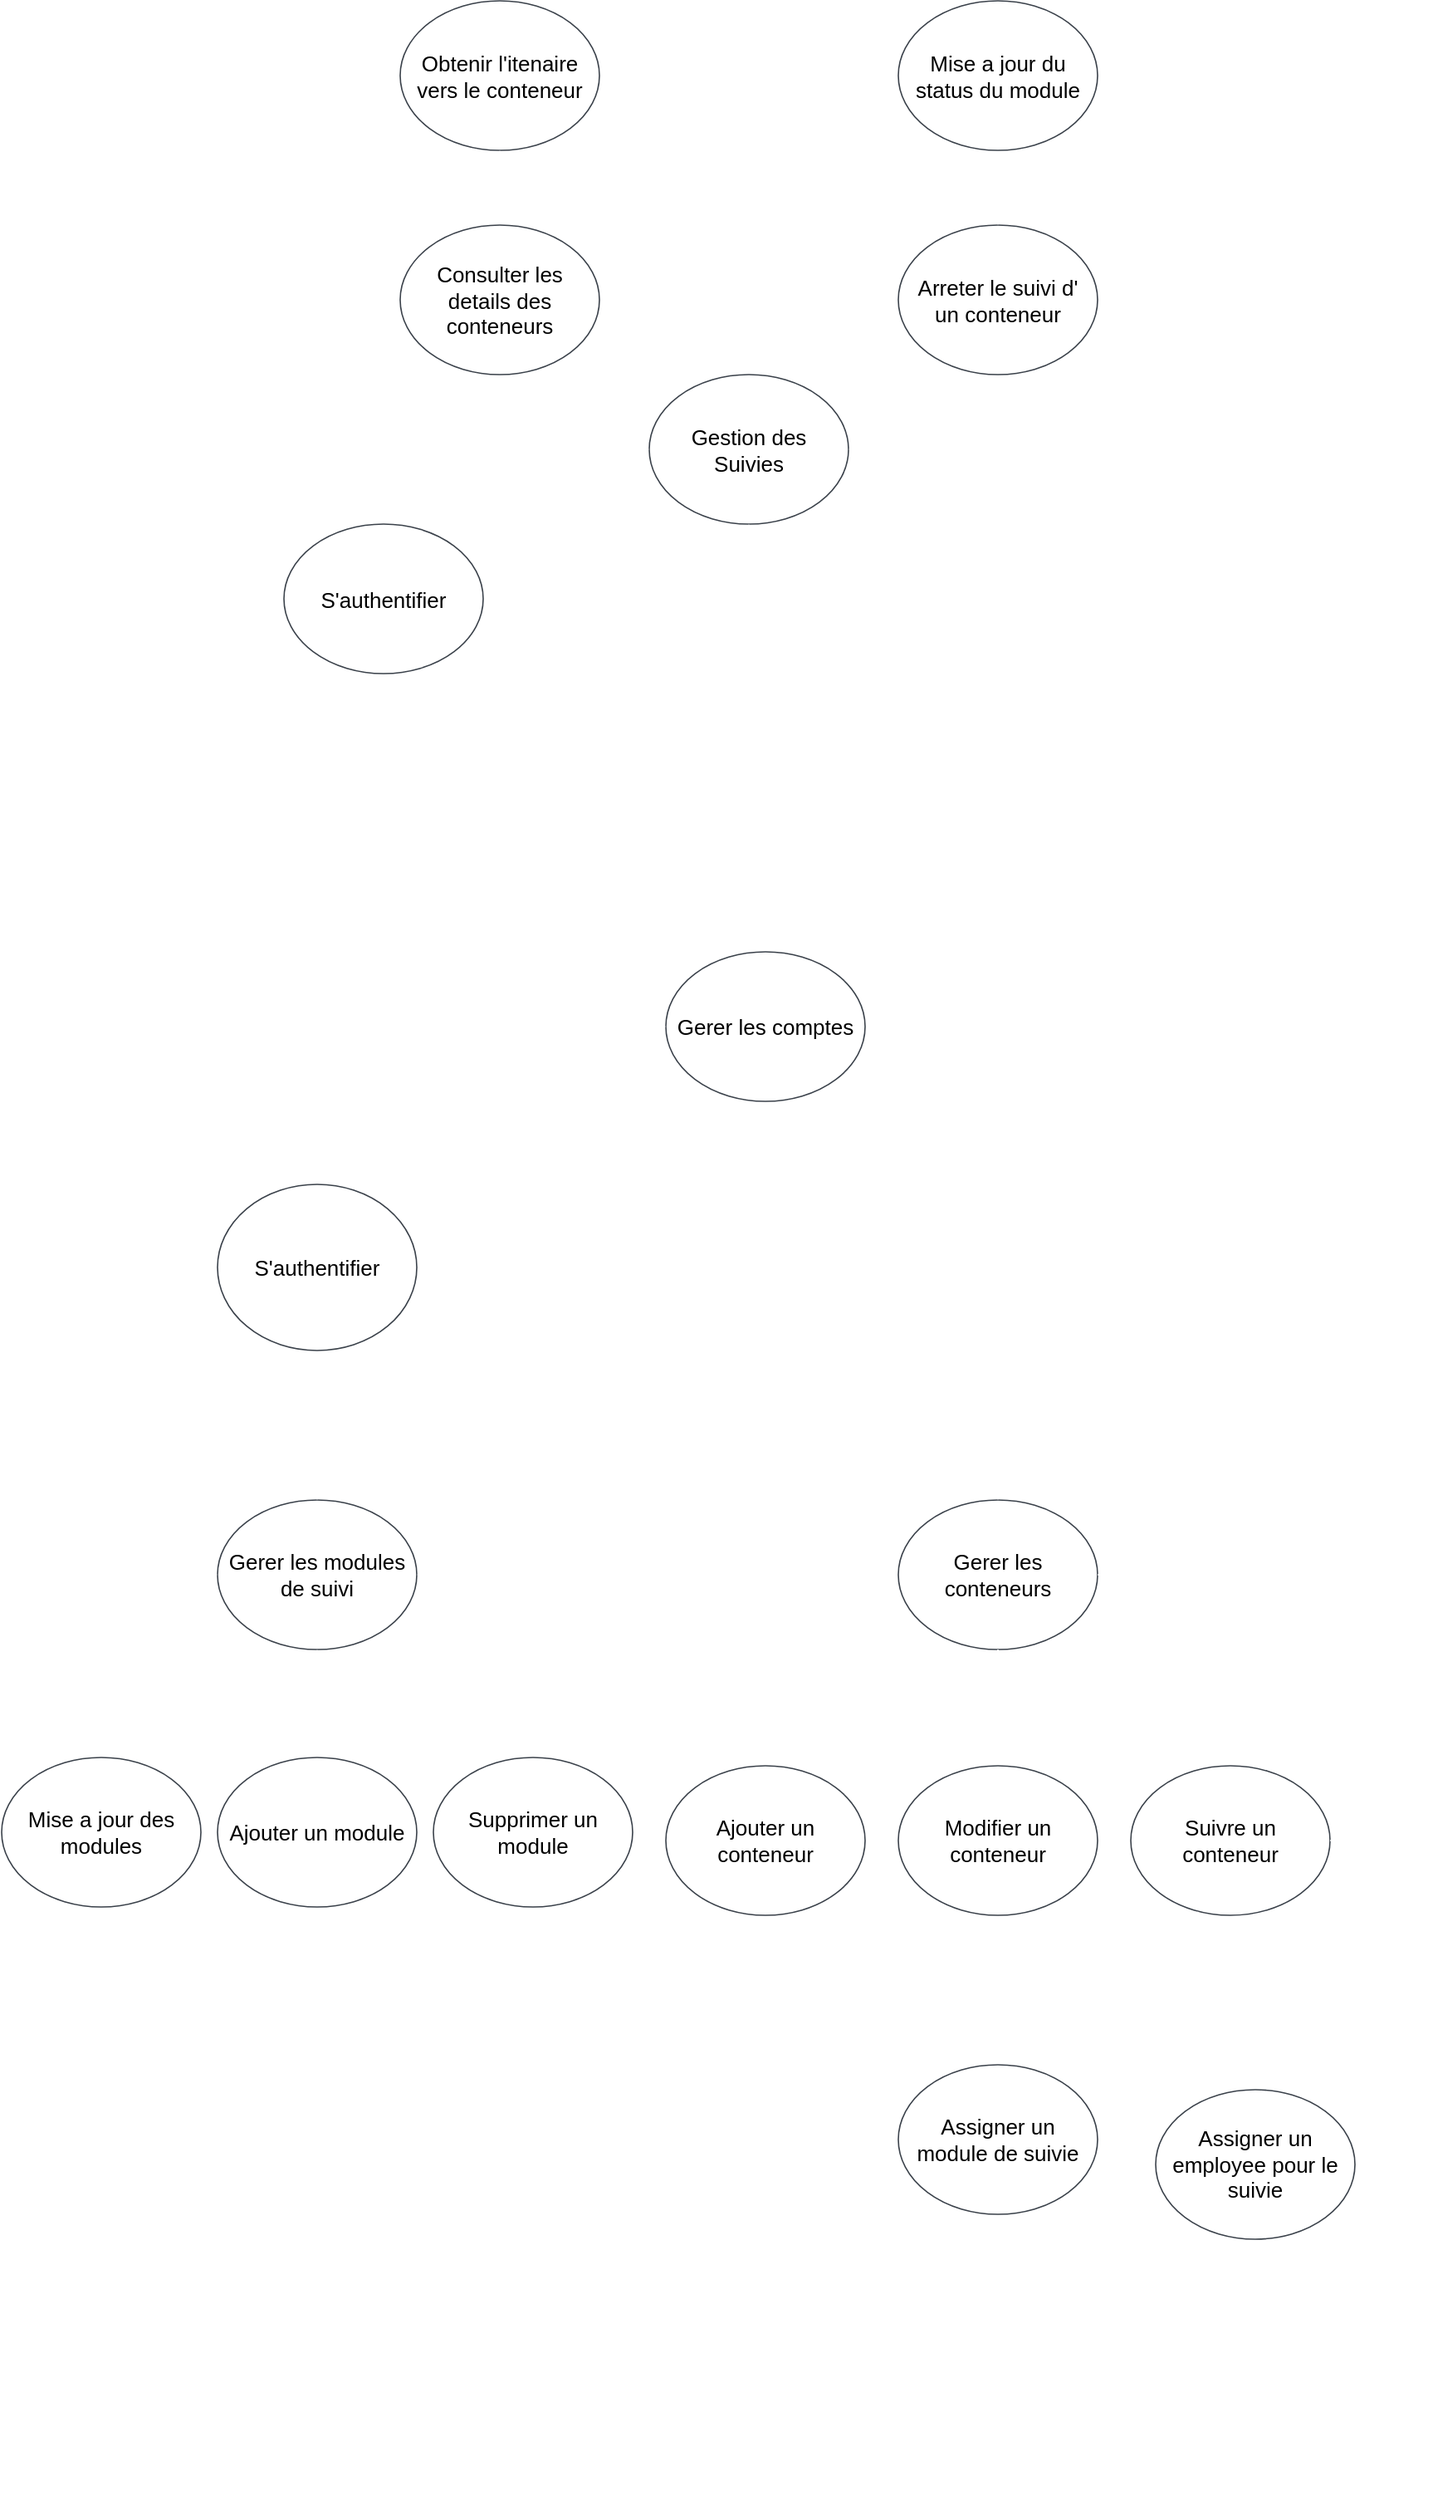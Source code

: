 <mxfile>
    <diagram id="3EtMpNawjj-bHfqPY-3U" name="Page-1">
        <mxGraphModel dx="1072" dy="568" grid="1" gridSize="10" guides="1" tooltips="1" connect="1" arrows="1" fold="1" page="1" pageScale="1" pageWidth="850" pageHeight="1100" math="0" shadow="0">
            <root>
                <mxCell id="0"/>
                <mxCell id="1" parent="0"/>
                <mxCell id="87" style="edgeStyle=none;html=1;exitX=1;exitY=0.333;exitDx=0;exitDy=0;exitPerimeter=0;entryX=0;entryY=0.5;entryDx=0;entryDy=0;strokeColor=#FFFFFF;fontColor=#FFFFFF;" edge="1" parent="1" source="2" target="86">
                    <mxGeometry relative="1" as="geometry"/>
                </mxCell>
                <UserObject label="&lt;font color=&quot;#ffffff&quot;&gt;Employer&lt;/font&gt;" lucidchartObjectId="DuOlt.rtpj4f" id="2">
                    <mxCell style="html=1;overflow=block;blockSpacing=1;shape=umlActor;labelPosition=center;verticalLabelPosition=bottom;verticalAlign=top;whiteSpace=nowrap;fontSize=16.7;fontColor=#3a414a;spacing=0;strokeColor=#FFFFFF;strokeOpacity=100;rounded=1;absoluteArcSize=1;arcSize=9;strokeWidth=0.8;" vertex="1" parent="1">
                        <mxGeometry x="10" y="382.5" width="60" height="135" as="geometry"/>
                    </mxCell>
                </UserObject>
                <UserObject label="Gestion des &lt;br&gt;Suivies" lucidchartObjectId="ePOlaEobZ2qT" id="5">
                    <mxCell style="html=1;overflow=block;blockSpacing=1;whiteSpace=wrap;ellipse;fontSize=13;spacing=3.8;strokeColor=#3a414a;strokeOpacity=100;rounded=1;absoluteArcSize=1;arcSize=9;strokeWidth=0.8;" vertex="1" parent="1">
                        <mxGeometry x="390" y="292.5" width="120" height="90" as="geometry"/>
                    </mxCell>
                </UserObject>
                <UserObject label="Consulter les &#10;details des conteneurs" lucidchartObjectId="tPOlwa4yBzlA" id="6">
                    <mxCell style="html=1;overflow=block;blockSpacing=1;whiteSpace=wrap;ellipse;fontSize=13;spacing=3.8;strokeColor=#3a414a;strokeOpacity=100;rounded=1;absoluteArcSize=1;arcSize=9;strokeWidth=0.8;" vertex="1" parent="1">
                        <mxGeometry x="240" y="202.5" width="120" height="90" as="geometry"/>
                    </mxCell>
                </UserObject>
                <UserObject label="Arreter le suivi d' un conteneur " lucidchartObjectId="UQOlKw9u3dHT" id="7">
                    <mxCell style="html=1;overflow=block;blockSpacing=1;whiteSpace=wrap;ellipse;fontSize=13;spacing=3.8;strokeColor=#3a414a;strokeOpacity=100;rounded=1;absoluteArcSize=1;arcSize=9;strokeWidth=0.8;" vertex="1" parent="1">
                        <mxGeometry x="540" y="202.5" width="120" height="90" as="geometry"/>
                    </mxCell>
                </UserObject>
                <UserObject label="" lucidchartObjectId="vROlu2w4Edg5" id="8">
                    <mxCell style="html=1;jettySize=18;whiteSpace=wrap;fontSize=13;strokeColor=#FFFFFF;strokeOpacity=100;strokeWidth=0.8;rounded=1;arcSize=12;edgeStyle=orthogonalEdgeStyle;startArrow=none;endArrow=block;endFill=1;exitX=-0.003;exitY=0.5;exitPerimeter=0;entryX=0.5;entryY=1.004;entryPerimeter=0;" edge="1" parent="1" source="5" target="6">
                        <mxGeometry width="100" height="100" relative="1" as="geometry">
                            <Array as="points"/>
                        </mxGeometry>
                    </mxCell>
                </UserObject>
                <UserObject label="" lucidchartObjectId="k-JD9aQsmUo1" id="9">
                    <mxCell style="html=1;jettySize=18;whiteSpace=wrap;fontSize=13;strokeColor=#FFFFFF;strokeOpacity=100;strokeWidth=0.8;rounded=1;arcSize=12;edgeStyle=orthogonalEdgeStyle;startArrow=none;endArrow=block;endFill=1;exitX=1.003;exitY=0.5;exitPerimeter=0;entryX=0.5;entryY=1.004;entryPerimeter=0;" edge="1" parent="1" source="5" target="7">
                        <mxGeometry width="100" height="100" relative="1" as="geometry">
                            <Array as="points"/>
                        </mxGeometry>
                    </mxCell>
                </UserObject>
                <mxCell id="70" style="edgeStyle=none;html=1;exitX=0.5;exitY=0;exitDx=0;exitDy=0;entryX=0.5;entryY=1;entryDx=0;entryDy=0;strokeColor=#FFFFFF;fontColor=#FFFFFF;" edge="1" parent="1" source="14" target="65">
                    <mxGeometry relative="1" as="geometry"/>
                </mxCell>
                <mxCell id="72" style="edgeStyle=none;html=1;exitX=1;exitY=0;exitDx=0;exitDy=0;entryX=0;entryY=1;entryDx=0;entryDy=0;strokeColor=#FFFFFF;fontColor=#FFFFFF;" edge="1" parent="1" source="14" target="64">
                    <mxGeometry relative="1" as="geometry"/>
                </mxCell>
                <mxCell id="73" style="edgeStyle=none;html=1;exitX=1;exitY=0.5;exitDx=0;exitDy=0;entryX=0;entryY=0.5;entryDx=0;entryDy=0;strokeColor=#FFFFFF;fontColor=#FFFFFF;" edge="1" parent="1" source="14" target="66">
                    <mxGeometry relative="1" as="geometry"/>
                </mxCell>
                <UserObject label="Gerer les comptes " lucidchartObjectId="Qs3E.Yv0j4xv" id="14">
                    <mxCell style="html=1;overflow=block;blockSpacing=1;whiteSpace=wrap;ellipse;fontSize=13;spacing=3.8;strokeColor=#3a414a;strokeOpacity=100;rounded=1;absoluteArcSize=1;arcSize=9;strokeWidth=0.8;" vertex="1" parent="1">
                        <mxGeometry x="400" y="640" width="120" height="90" as="geometry"/>
                    </mxCell>
                </UserObject>
                <UserObject label="Gerer les &#10;conteneurs" lucidchartObjectId="ut3EcajXTy5L" id="16">
                    <mxCell style="html=1;overflow=block;blockSpacing=1;whiteSpace=wrap;ellipse;fontSize=13;spacing=3.8;strokeColor=#3a414a;strokeOpacity=100;rounded=1;absoluteArcSize=1;arcSize=9;strokeWidth=0.8;" vertex="1" parent="1">
                        <mxGeometry x="540" y="970" width="120" height="90" as="geometry"/>
                    </mxCell>
                </UserObject>
                <UserObject label="Obtenir l'itenaire vers le conteneur" lucidchartObjectId="gB3EUjBpwjYz" id="28">
                    <mxCell style="html=1;overflow=block;blockSpacing=1;whiteSpace=wrap;ellipse;fontSize=13;spacing=3.8;strokeColor=#3a414a;strokeOpacity=100;rounded=1;absoluteArcSize=1;arcSize=9;strokeWidth=0.8;" vertex="1" parent="1">
                        <mxGeometry x="240" y="67.5" width="120" height="90" as="geometry"/>
                    </mxCell>
                </UserObject>
                <UserObject label="" lucidchartObjectId="gC3ElCvYkFj5" id="29">
                    <mxCell style="html=1;jettySize=18;whiteSpace=wrap;fontSize=13;strokeColor=#FFFFFF;strokeOpacity=100;dashed=1;fixDash=1;strokeWidth=0.8;rounded=1;arcSize=12;edgeStyle=orthogonalEdgeStyle;startArrow=none;endArrow=block;endFill=1;exitX=0.5;exitY=1.004;exitPerimeter=0;entryX=0.5;entryY=-0.004;entryPerimeter=0;" edge="1" parent="1" source="28" target="6">
                        <mxGeometry width="100" height="100" relative="1" as="geometry">
                            <Array as="points"/>
                        </mxGeometry>
                    </mxCell>
                </UserObject>
                <UserObject label="&lt;font color=&quot;#ffffff&quot;&gt;&amp;lt;&amp;lt;Extend&amp;gt;&amp;gt;&lt;/font&gt;" lucidchartObjectId="tC3EobLPDJGI" id="30">
                    <mxCell style="html=1;overflow=block;blockSpacing=1;whiteSpace=wrap;fontSize=16.7;fontColor=#3a414a;spacing=3.8;strokeOpacity=0;fillOpacity=0;rounded=1;absoluteArcSize=1;arcSize=9;fillColor=#ffffff;strokeWidth=0.8;strokeColor=#FFFFFF;" vertex="1" parent="1">
                        <mxGeometry x="140" y="157.5" width="180" height="45" as="geometry"/>
                    </mxCell>
                </UserObject>
                <UserObject label="Mise a jour du status du module" lucidchartObjectId="1D3EZL8RyKP." id="31">
                    <mxCell style="html=1;overflow=block;blockSpacing=1;whiteSpace=wrap;ellipse;fontSize=13;spacing=3.8;strokeColor=#3a414a;strokeOpacity=100;rounded=1;absoluteArcSize=1;arcSize=9;strokeWidth=0.8;" vertex="1" parent="1">
                        <mxGeometry x="540" y="67.5" width="120" height="90" as="geometry"/>
                    </mxCell>
                </UserObject>
                <UserObject label="" lucidchartObjectId="iE3EBb7bB~Uy" id="32">
                    <mxCell style="html=1;jettySize=18;whiteSpace=wrap;fontSize=13;strokeColor=#FFFFFF;strokeOpacity=100;dashed=1;fixDash=1;strokeWidth=0.8;rounded=1;arcSize=12;edgeStyle=orthogonalEdgeStyle;startArrow=block;startFill=1;endArrow=none;exitX=0.5;exitY=1.004;exitPerimeter=0;entryX=0.5;entryY=-0.004;entryPerimeter=0;" edge="1" parent="1" source="31" target="7">
                        <mxGeometry width="100" height="100" relative="1" as="geometry">
                            <Array as="points"/>
                        </mxGeometry>
                    </mxCell>
                </UserObject>
                <UserObject label="&lt;font color=&quot;#ffffff&quot;&gt;&amp;lt;&amp;lt;Include&amp;gt;&amp;gt;&lt;/font&gt;" lucidchartObjectId="nE3EhSZqyGho" id="33">
                    <mxCell style="html=1;overflow=block;blockSpacing=1;whiteSpace=wrap;fontSize=16.7;fontColor=#3a414a;spacing=3.8;strokeOpacity=0;fillOpacity=0;rounded=1;absoluteArcSize=1;arcSize=9;fillColor=#ffffff;strokeWidth=0.8;" vertex="1" parent="1">
                        <mxGeometry x="455" y="157.5" width="180" height="45" as="geometry"/>
                    </mxCell>
                </UserObject>
                <UserObject label="Gerer les modules de suivi" lucidchartObjectId="lJ3EfLL8hnal" id="35">
                    <mxCell style="html=1;overflow=block;blockSpacing=1;whiteSpace=wrap;ellipse;fontSize=13;spacing=3.8;strokeColor=#3a414a;strokeOpacity=100;rounded=1;absoluteArcSize=1;arcSize=9;strokeWidth=0.8;" vertex="1" parent="1">
                        <mxGeometry x="130" y="970" width="120" height="90" as="geometry"/>
                    </mxCell>
                </UserObject>
                <UserObject label="" lucidchartObjectId="MK3EvFUoFIWM" id="36">
                    <mxCell style="html=1;jettySize=18;whiteSpace=wrap;fontSize=13;strokeColor=#3a414a;strokeOpacity=100;strokeWidth=0.8;rounded=1;arcSize=12;edgeStyle=orthogonalEdgeStyle;startArrow=none;endArrow=none;" edge="1" parent="1">
                        <mxGeometry width="100" height="100" relative="1" as="geometry">
                            <Array as="points"/>
                            <mxPoint x="731" y="1186" as="sourcePoint"/>
                            <mxPoint x="731" y="1186" as="targetPoint"/>
                        </mxGeometry>
                    </mxCell>
                </UserObject>
                <UserObject label="" lucidchartObjectId="MK3Eyy~~2sTU" id="37">
                    <mxCell style="html=1;jettySize=18;whiteSpace=wrap;fontSize=13;strokeColor=#3a414a;strokeOpacity=100;strokeWidth=0.8;rounded=1;arcSize=12;edgeStyle=orthogonalEdgeStyle;startArrow=none;endArrow=none;" edge="1" parent="1">
                        <mxGeometry width="100" height="100" relative="1" as="geometry">
                            <Array as="points"/>
                            <mxPoint x="703" y="1181" as="sourcePoint"/>
                            <mxPoint x="703" y="1181" as="targetPoint"/>
                        </mxGeometry>
                    </mxCell>
                </UserObject>
                <UserObject label="Modifier un&#10;conteneur" lucidchartObjectId="MK3EMQoiQRjq" id="38">
                    <mxCell style="html=1;overflow=block;blockSpacing=1;whiteSpace=wrap;ellipse;fontSize=13;spacing=3.8;strokeColor=#3a414a;strokeOpacity=100;rounded=1;absoluteArcSize=1;arcSize=9;strokeWidth=0.8;" vertex="1" parent="1">
                        <mxGeometry x="540" y="1130" width="120" height="90" as="geometry"/>
                    </mxCell>
                </UserObject>
                <UserObject label="Mise a jour des modules" lucidchartObjectId="RL3ESfeg4YaG" id="39">
                    <mxCell style="html=1;overflow=block;blockSpacing=1;whiteSpace=wrap;ellipse;fontSize=13;spacing=3.8;strokeColor=#3a414a;strokeOpacity=100;rounded=1;absoluteArcSize=1;arcSize=9;strokeWidth=0.8;" vertex="1" parent="1">
                        <mxGeometry y="1125" width="120" height="90" as="geometry"/>
                    </mxCell>
                </UserObject>
                <UserObject label="Ajouter un module " lucidchartObjectId="YL3Ez1I1_p~L" id="40">
                    <mxCell style="html=1;overflow=block;blockSpacing=1;whiteSpace=wrap;ellipse;fontSize=13;spacing=3.8;strokeColor=#3a414a;strokeOpacity=100;rounded=1;absoluteArcSize=1;arcSize=9;strokeWidth=0.8;" vertex="1" parent="1">
                        <mxGeometry x="130" y="1125" width="120" height="90" as="geometry"/>
                    </mxCell>
                </UserObject>
                <UserObject label="Supprimer un module" lucidchartObjectId="6L3ExFdPh1DK" id="41">
                    <mxCell style="html=1;overflow=block;blockSpacing=1;whiteSpace=wrap;ellipse;fontSize=13;spacing=3.8;strokeColor=#3a414a;strokeOpacity=100;rounded=1;absoluteArcSize=1;arcSize=9;strokeWidth=0.8;" vertex="1" parent="1">
                        <mxGeometry x="260" y="1125" width="120" height="90" as="geometry"/>
                    </mxCell>
                </UserObject>
                <UserObject label="" lucidchartObjectId="vM3Ev39PZoX5" id="42">
                    <mxCell style="html=1;jettySize=18;whiteSpace=wrap;fontSize=13;strokeColor=#FFFFFF;strokeOpacity=100;strokeWidth=0.8;rounded=1;arcSize=12;edgeStyle=orthogonalEdgeStyle;startArrow=none;endArrow=block;endFill=1;exitX=-0.003;exitY=0.5;exitPerimeter=0;entryX=0.5;entryY=-0.004;entryPerimeter=0;" edge="1" parent="1" source="35" target="39">
                        <mxGeometry width="100" height="100" relative="1" as="geometry">
                            <Array as="points"/>
                        </mxGeometry>
                    </mxCell>
                </UserObject>
                <UserObject label="" lucidchartObjectId="-M3EV-qTaCMJ" id="43">
                    <mxCell style="html=1;jettySize=18;whiteSpace=wrap;fontSize=13;strokeColor=#FFFFFF;strokeOpacity=100;strokeWidth=0.8;rounded=1;arcSize=12;edgeStyle=orthogonalEdgeStyle;startArrow=none;endArrow=block;endFill=1;exitX=0.5;exitY=1.004;exitPerimeter=0;entryX=0.5;entryY=-0.004;entryPerimeter=0;" edge="1" parent="1" source="35" target="40">
                        <mxGeometry width="100" height="100" relative="1" as="geometry">
                            <Array as="points"/>
                        </mxGeometry>
                    </mxCell>
                </UserObject>
                <UserObject label="" lucidchartObjectId="bN3Ev4zFyg0E" id="44">
                    <mxCell style="html=1;jettySize=18;whiteSpace=wrap;fontSize=13;strokeColor=#FFFFFF;strokeOpacity=100;strokeWidth=0.8;rounded=1;arcSize=12;edgeStyle=orthogonalEdgeStyle;startArrow=none;endArrow=block;endFill=1;exitX=1.003;exitY=0.5;exitPerimeter=0;entryX=0.5;entryY=-0.004;entryPerimeter=0;" edge="1" parent="1" source="35" target="41">
                        <mxGeometry width="100" height="100" relative="1" as="geometry">
                            <Array as="points"/>
                        </mxGeometry>
                    </mxCell>
                </UserObject>
                <UserObject label="Ajouter un conteneur" lucidchartObjectId="UN3EBG~TBHV6" id="45">
                    <mxCell style="html=1;overflow=block;blockSpacing=1;whiteSpace=wrap;ellipse;fontSize=13;spacing=3.8;strokeColor=#3a414a;strokeOpacity=100;rounded=1;absoluteArcSize=1;arcSize=9;strokeWidth=0.8;" vertex="1" parent="1">
                        <mxGeometry x="400" y="1130" width="120" height="90" as="geometry"/>
                    </mxCell>
                </UserObject>
                <UserObject label="Suivre un conteneur" lucidchartObjectId="0N3EK4ooBrxR" id="46">
                    <mxCell style="html=1;overflow=block;blockSpacing=1;whiteSpace=wrap;ellipse;fontSize=13;spacing=3.8;strokeColor=#3a414a;strokeOpacity=100;rounded=1;absoluteArcSize=1;arcSize=9;strokeWidth=0.8;" vertex="1" parent="1">
                        <mxGeometry x="680" y="1130" width="120" height="90" as="geometry"/>
                    </mxCell>
                </UserObject>
                <UserObject label="" lucidchartObjectId="hO3E_wOQ~E2Z" id="47">
                    <mxCell style="html=1;jettySize=18;whiteSpace=wrap;fontSize=13;strokeColor=#FFFFFF;strokeOpacity=100;strokeWidth=0.8;rounded=1;arcSize=12;edgeStyle=orthogonalEdgeStyle;startArrow=none;endArrow=block;endFill=1;entryX=0.5;entryY=-0.004;entryPerimeter=0;" edge="1" parent="1" target="45">
                        <mxGeometry width="100" height="100" relative="1" as="geometry">
                            <Array as="points">
                                <mxPoint x="460" y="1020"/>
                            </Array>
                            <mxPoint x="540" y="1020" as="sourcePoint"/>
                        </mxGeometry>
                    </mxCell>
                </UserObject>
                <UserObject label="" lucidchartObjectId="lO3EKmMFLPSp" id="48">
                    <mxCell style="html=1;jettySize=18;whiteSpace=wrap;fontSize=13;strokeColor=#FFFFFF;strokeOpacity=100;strokeWidth=0.8;rounded=1;arcSize=12;edgeStyle=orthogonalEdgeStyle;startArrow=none;endArrow=block;endFill=1;entryX=0.5;entryY=-0.004;entryPerimeter=0;exitX=0.5;exitY=1;exitDx=0;exitDy=0;" edge="1" parent="1" source="16" target="38">
                        <mxGeometry width="100" height="100" relative="1" as="geometry">
                            <Array as="points"/>
                            <mxPoint x="635" y="1060" as="sourcePoint"/>
                        </mxGeometry>
                    </mxCell>
                </UserObject>
                <UserObject label="" lucidchartObjectId="MO3EX1veHTEm" id="49">
                    <mxCell style="html=1;jettySize=18;whiteSpace=wrap;fontSize=13;strokeColor=#FFFFFF;strokeOpacity=100;strokeWidth=0.8;rounded=1;arcSize=12;edgeStyle=orthogonalEdgeStyle;startArrow=none;endArrow=block;endFill=1;exitX=1;exitY=0.5;entryX=0.5;entryY=-0.004;entryPerimeter=0;exitDx=0;exitDy=0;" edge="1" parent="1" source="16" target="46">
                        <mxGeometry width="100" height="100" relative="1" as="geometry">
                            <Array as="points"/>
                        </mxGeometry>
                    </mxCell>
                </UserObject>
                <UserObject label="Assigner un module de suivie" lucidchartObjectId="SO3EaEz30Gya" id="50">
                    <mxCell style="html=1;overflow=block;blockSpacing=1;whiteSpace=wrap;ellipse;fontSize=13;spacing=3.8;strokeColor=#3a414a;strokeOpacity=100;rounded=1;absoluteArcSize=1;arcSize=9;strokeWidth=0.8;" vertex="1" parent="1">
                        <mxGeometry x="540" y="1310" width="120" height="90" as="geometry"/>
                    </mxCell>
                </UserObject>
                <UserObject label="Assigner un employee pour le suivie" lucidchartObjectId="0O3EFl4Ifva_" id="51">
                    <mxCell style="html=1;overflow=block;blockSpacing=1;whiteSpace=wrap;ellipse;fontSize=13;spacing=3.8;strokeColor=#3a414a;strokeOpacity=100;rounded=1;absoluteArcSize=1;arcSize=9;strokeWidth=0.8;" vertex="1" parent="1">
                        <mxGeometry x="695" y="1325" width="120" height="90" as="geometry"/>
                    </mxCell>
                </UserObject>
                <UserObject label="" lucidchartObjectId=".P3EbJyuraUW" id="52">
                    <mxCell style="html=1;jettySize=18;whiteSpace=wrap;fontSize=13;strokeColor=#FFFFFF;strokeOpacity=100;dashed=1;fixDash=1;strokeWidth=0.8;rounded=1;arcSize=12;edgeStyle=orthogonalEdgeStyle;startArrow=none;endArrow=block;endFill=1;exitX=1;exitY=0.5;entryX=0.5;entryY=-0.004;entryPerimeter=0;exitDx=0;exitDy=0;" edge="1" parent="1" source="46" target="51">
                        <mxGeometry width="100" height="100" relative="1" as="geometry">
                            <Array as="points"/>
                        </mxGeometry>
                    </mxCell>
                </UserObject>
                <UserObject label="" lucidchartObjectId="rQ3E2j2fn8e3" id="53">
                    <mxCell style="html=1;jettySize=18;whiteSpace=wrap;fontSize=13;strokeColor=#FFFFFF;strokeOpacity=100;dashed=1;fixDash=1;strokeWidth=0.8;rounded=1;arcSize=12;edgeStyle=orthogonalEdgeStyle;startArrow=none;endArrow=block;endFill=1;exitX=0.336;exitY=0.977;exitPerimeter=0;entryX=0.5;entryY=-0.004;entryPerimeter=0;" edge="1" parent="1" source="46" target="50">
                        <mxGeometry width="100" height="100" relative="1" as="geometry">
                            <Array as="points">
                                <mxPoint x="720" y="1260"/>
                                <mxPoint x="600" y="1260"/>
                            </Array>
                        </mxGeometry>
                    </mxCell>
                </UserObject>
                <UserObject label="&lt;font color=&quot;#ffffff&quot;&gt;&amp;lt;&amp;lt;Include&amp;gt;&amp;gt;&lt;/font&gt;" lucidchartObjectId="~Q3ERu0gk4cG" id="54">
                    <mxCell style="html=1;overflow=block;blockSpacing=1;whiteSpace=wrap;fontSize=16.7;fontColor=#3a414a;spacing=3.8;strokeOpacity=0;fillOpacity=0;rounded=1;absoluteArcSize=1;arcSize=9;fillColor=#ffffff;strokeWidth=0.8;" vertex="1" parent="1">
                        <mxGeometry x="570" y="1260" width="180" height="45" as="geometry"/>
                    </mxCell>
                </UserObject>
                <UserObject label="&lt;font color=&quot;#ffffff&quot;&gt;&amp;lt;&amp;lt;Include&amp;gt;&amp;gt;&lt;/font&gt;" lucidchartObjectId="YR3Ew.WpINF6" id="55">
                    <mxCell style="html=1;overflow=block;blockSpacing=1;whiteSpace=wrap;fontSize=16.7;fontColor=#3a414a;spacing=3.8;strokeOpacity=0;fillOpacity=0;rounded=1;absoluteArcSize=1;arcSize=9;fillColor=#ffffff;strokeWidth=0.8;" vertex="1" parent="1">
                        <mxGeometry x="680" y="1220" width="180" height="45" as="geometry"/>
                    </mxCell>
                </UserObject>
                <mxCell id="64" value="Ajouter Un compte Employee" style="ellipse;whiteSpace=wrap;html=1;labelBackgroundColor=none;strokeColor=#FFFFFF;fontColor=#FFFFFF;" vertex="1" parent="1">
                    <mxGeometry x="580" y="510" width="125" height="80" as="geometry"/>
                </mxCell>
                <mxCell id="65" value="Modifier Un compte Employee" style="ellipse;whiteSpace=wrap;html=1;labelBackgroundColor=none;strokeColor=#FFFFFF;fontColor=#FFFFFF;" vertex="1" parent="1">
                    <mxGeometry x="397.5" y="490" width="125" height="80" as="geometry"/>
                </mxCell>
                <mxCell id="66" value="Ajouter Un compte Employee" style="ellipse;whiteSpace=wrap;html=1;labelBackgroundColor=none;strokeColor=#FFFFFF;fontColor=#FFFFFF;" vertex="1" parent="1">
                    <mxGeometry x="580" y="645" width="125" height="80" as="geometry"/>
                </mxCell>
                <mxCell id="67" value="Rechercher&amp;nbsp; Compte Employee" style="ellipse;whiteSpace=wrap;html=1;labelBackgroundColor=none;strokeColor=#FFFFFF;fontColor=#FFFFFF;" vertex="1" parent="1">
                    <mxGeometry x="692.5" y="1490" width="125" height="80" as="geometry"/>
                </mxCell>
                <UserObject label="" lucidchartObjectId=".P3EbJyuraUW" id="68">
                    <mxCell style="html=1;jettySize=18;whiteSpace=wrap;fontSize=13;strokeColor=#FFFFFF;strokeOpacity=100;dashed=1;fixDash=1;strokeWidth=0.8;rounded=1;arcSize=12;edgeStyle=orthogonalEdgeStyle;startArrow=none;endArrow=block;endFill=1;" edge="1" parent="1">
                        <mxGeometry width="100" height="100" relative="1" as="geometry">
                            <Array as="points">
                                <mxPoint x="754.41" y="1440"/>
                                <mxPoint x="754.41" y="1440"/>
                            </Array>
                            <mxPoint x="754.82" y="1420" as="sourcePoint"/>
                            <mxPoint x="754.41" y="1490" as="targetPoint"/>
                        </mxGeometry>
                    </mxCell>
                </UserObject>
                <UserObject label="&lt;font color=&quot;#ffffff&quot;&gt;&amp;lt;&amp;lt;Include&amp;gt;&amp;gt;&lt;/font&gt;" lucidchartObjectId="YR3Ew.WpINF6" id="69">
                    <mxCell style="html=1;overflow=block;blockSpacing=1;whiteSpace=wrap;fontSize=16.7;fontColor=#3a414a;spacing=3.8;strokeOpacity=0;fillOpacity=0;rounded=1;absoluteArcSize=1;arcSize=9;fillColor=#ffffff;strokeWidth=0.8;" vertex="1" parent="1">
                        <mxGeometry x="610" y="1415" width="180" height="45" as="geometry"/>
                    </mxCell>
                </UserObject>
                <UserObject label="&lt;font color=&quot;#ffffff&quot;&gt;Administrateur&lt;/font&gt;" lucidchartObjectId="DuOlt.rtpj4f" id="79">
                    <mxCell style="html=1;overflow=block;blockSpacing=1;shape=umlActor;labelPosition=center;verticalLabelPosition=bottom;verticalAlign=top;whiteSpace=nowrap;fontSize=16.7;fontColor=#3a414a;spacing=0;strokeColor=#FFFFFF;strokeOpacity=100;rounded=1;absoluteArcSize=1;arcSize=9;strokeWidth=0.8;" vertex="1" parent="1">
                        <mxGeometry x="10" y="800" width="60" height="135" as="geometry"/>
                    </mxCell>
                </UserObject>
                <mxCell id="83" style="edgeStyle=none;html=1;entryX=0;entryY=0.5;entryDx=0;entryDy=0;strokeColor=#FFFFFF;fontColor=#FFFFFF;" edge="1" parent="1" source="82" target="14">
                    <mxGeometry relative="1" as="geometry">
                        <Array as="points">
                            <mxPoint x="190" y="685"/>
                        </Array>
                    </mxGeometry>
                </mxCell>
                <mxCell id="84" style="edgeStyle=none;html=1;exitX=0.5;exitY=1;exitDx=0;exitDy=0;entryX=0.5;entryY=0;entryDx=0;entryDy=0;strokeColor=#FFFFFF;fontColor=#FFFFFF;" edge="1" parent="1" source="82" target="35">
                    <mxGeometry relative="1" as="geometry"/>
                </mxCell>
                <mxCell id="85" style="edgeStyle=none;html=1;exitX=1;exitY=0.5;exitDx=0;exitDy=0;entryX=0.5;entryY=0;entryDx=0;entryDy=0;strokeColor=#FFFFFF;fontColor=#FFFFFF;" edge="1" parent="1" source="82" target="16">
                    <mxGeometry relative="1" as="geometry">
                        <Array as="points">
                            <mxPoint x="600" y="830"/>
                        </Array>
                    </mxGeometry>
                </mxCell>
                <UserObject label="S'authentifier" lucidchartObjectId="Qs3E.Yv0j4xv" id="82">
                    <mxCell style="html=1;overflow=block;blockSpacing=1;whiteSpace=wrap;ellipse;fontSize=13;spacing=3.8;strokeColor=#3a414a;strokeOpacity=100;rounded=1;absoluteArcSize=1;arcSize=9;strokeWidth=0.8;" vertex="1" parent="1">
                        <mxGeometry x="130" y="780" width="120" height="100" as="geometry"/>
                    </mxCell>
                </UserObject>
                <mxCell id="88" style="edgeStyle=none;html=1;exitX=1;exitY=0.5;exitDx=0;exitDy=0;entryX=0.5;entryY=1;entryDx=0;entryDy=0;strokeColor=#FFFFFF;fontColor=#FFFFFF;" edge="1" parent="1" source="86" target="5">
                    <mxGeometry relative="1" as="geometry">
                        <Array as="points">
                            <mxPoint x="450" y="428"/>
                        </Array>
                    </mxGeometry>
                </mxCell>
                <UserObject label="S'authentifier" lucidchartObjectId="Qs3E.Yv0j4xv" id="86">
                    <mxCell style="html=1;overflow=block;blockSpacing=1;whiteSpace=wrap;ellipse;fontSize=13;spacing=3.8;strokeColor=#3a414a;strokeOpacity=100;rounded=1;absoluteArcSize=1;arcSize=9;strokeWidth=0.8;" vertex="1" parent="1">
                        <mxGeometry x="170" y="382.5" width="120" height="90" as="geometry"/>
                    </mxCell>
                </UserObject>
            </root>
        </mxGraphModel>
    </diagram>
</mxfile>